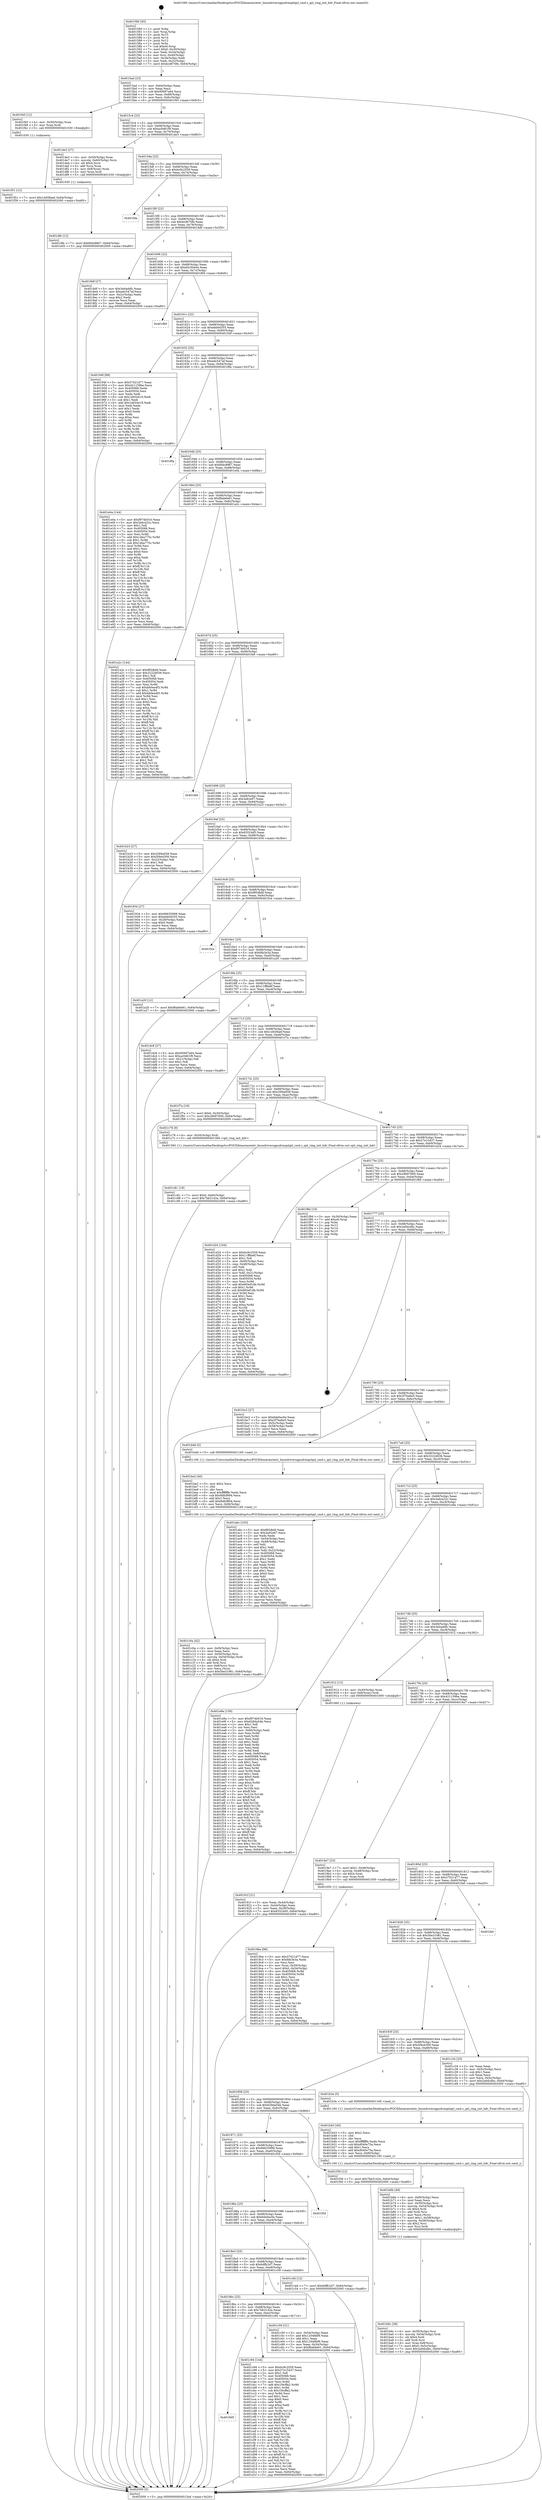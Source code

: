 digraph "0x401580" {
  label = "0x401580 (/mnt/c/Users/mathe/Desktop/tcc/POCII/binaries/extr_linuxdriversgpudrmqxlqxl_cmd.c_qxl_ring_init_hdr_Final-ollvm.out::main(0))"
  labelloc = "t"
  node[shape=record]

  Entry [label="",width=0.3,height=0.3,shape=circle,fillcolor=black,style=filled]
  "0x4015ad" [label="{
     0x4015ad [23]\l
     | [instrs]\l
     &nbsp;&nbsp;0x4015ad \<+3\>: mov -0x64(%rbp),%eax\l
     &nbsp;&nbsp;0x4015b0 \<+2\>: mov %eax,%ecx\l
     &nbsp;&nbsp;0x4015b2 \<+6\>: sub $0x95687a64,%ecx\l
     &nbsp;&nbsp;0x4015b8 \<+3\>: mov %eax,-0x68(%rbp)\l
     &nbsp;&nbsp;0x4015bb \<+3\>: mov %ecx,-0x6c(%rbp)\l
     &nbsp;&nbsp;0x4015be \<+6\>: je 0000000000401f45 \<main+0x9c5\>\l
  }"]
  "0x401f45" [label="{
     0x401f45 [12]\l
     | [instrs]\l
     &nbsp;&nbsp;0x401f45 \<+4\>: mov -0x50(%rbp),%rax\l
     &nbsp;&nbsp;0x401f49 \<+3\>: mov %rax,%rdi\l
     &nbsp;&nbsp;0x401f4c \<+5\>: call 0000000000401030 \<free@plt\>\l
     | [calls]\l
     &nbsp;&nbsp;0x401030 \{1\} (unknown)\l
  }"]
  "0x4015c4" [label="{
     0x4015c4 [22]\l
     | [instrs]\l
     &nbsp;&nbsp;0x4015c4 \<+5\>: jmp 00000000004015c9 \<main+0x49\>\l
     &nbsp;&nbsp;0x4015c9 \<+3\>: mov -0x68(%rbp),%eax\l
     &nbsp;&nbsp;0x4015cc \<+5\>: sub $0xac0d61f9,%eax\l
     &nbsp;&nbsp;0x4015d1 \<+3\>: mov %eax,-0x70(%rbp)\l
     &nbsp;&nbsp;0x4015d4 \<+6\>: je 0000000000401de3 \<main+0x863\>\l
  }"]
  Exit [label="",width=0.3,height=0.3,shape=circle,fillcolor=black,style=filled,peripheries=2]
  "0x401de3" [label="{
     0x401de3 [27]\l
     | [instrs]\l
     &nbsp;&nbsp;0x401de3 \<+4\>: mov -0x50(%rbp),%rax\l
     &nbsp;&nbsp;0x401de7 \<+4\>: movslq -0x60(%rbp),%rcx\l
     &nbsp;&nbsp;0x401deb \<+4\>: shl $0x4,%rcx\l
     &nbsp;&nbsp;0x401def \<+3\>: add %rcx,%rax\l
     &nbsp;&nbsp;0x401df2 \<+4\>: mov 0x8(%rax),%rax\l
     &nbsp;&nbsp;0x401df6 \<+3\>: mov %rax,%rdi\l
     &nbsp;&nbsp;0x401df9 \<+5\>: call 0000000000401030 \<free@plt\>\l
     | [calls]\l
     &nbsp;&nbsp;0x401030 \{1\} (unknown)\l
  }"]
  "0x4015da" [label="{
     0x4015da [22]\l
     | [instrs]\l
     &nbsp;&nbsp;0x4015da \<+5\>: jmp 00000000004015df \<main+0x5f\>\l
     &nbsp;&nbsp;0x4015df \<+3\>: mov -0x68(%rbp),%eax\l
     &nbsp;&nbsp;0x4015e2 \<+5\>: sub $0xbc9c2559,%eax\l
     &nbsp;&nbsp;0x4015e7 \<+3\>: mov %eax,-0x74(%rbp)\l
     &nbsp;&nbsp;0x4015ea \<+6\>: je 0000000000401fda \<main+0xa5a\>\l
  }"]
  "0x401f51" [label="{
     0x401f51 [12]\l
     | [instrs]\l
     &nbsp;&nbsp;0x401f51 \<+7\>: movl $0x1d458aef,-0x64(%rbp)\l
     &nbsp;&nbsp;0x401f58 \<+5\>: jmp 0000000000402000 \<main+0xa80\>\l
  }"]
  "0x401fda" [label="{
     0x401fda\l
  }", style=dashed]
  "0x4015f0" [label="{
     0x4015f0 [22]\l
     | [instrs]\l
     &nbsp;&nbsp;0x4015f0 \<+5\>: jmp 00000000004015f5 \<main+0x75\>\l
     &nbsp;&nbsp;0x4015f5 \<+3\>: mov -0x68(%rbp),%eax\l
     &nbsp;&nbsp;0x4015f8 \<+5\>: sub $0xbcd670fe,%eax\l
     &nbsp;&nbsp;0x4015fd \<+3\>: mov %eax,-0x78(%rbp)\l
     &nbsp;&nbsp;0x401600 \<+6\>: je 00000000004018df \<main+0x35f\>\l
  }"]
  "0x401dfe" [label="{
     0x401dfe [12]\l
     | [instrs]\l
     &nbsp;&nbsp;0x401dfe \<+7\>: movl $0xf0dc8867,-0x64(%rbp)\l
     &nbsp;&nbsp;0x401e05 \<+5\>: jmp 0000000000402000 \<main+0xa80\>\l
  }"]
  "0x4018df" [label="{
     0x4018df [27]\l
     | [instrs]\l
     &nbsp;&nbsp;0x4018df \<+5\>: mov $0x3e0addfc,%eax\l
     &nbsp;&nbsp;0x4018e4 \<+5\>: mov $0xedc547af,%ecx\l
     &nbsp;&nbsp;0x4018e9 \<+3\>: mov -0x2c(%rbp),%edx\l
     &nbsp;&nbsp;0x4018ec \<+3\>: cmp $0x2,%edx\l
     &nbsp;&nbsp;0x4018ef \<+3\>: cmovne %ecx,%eax\l
     &nbsp;&nbsp;0x4018f2 \<+3\>: mov %eax,-0x64(%rbp)\l
     &nbsp;&nbsp;0x4018f5 \<+5\>: jmp 0000000000402000 \<main+0xa80\>\l
  }"]
  "0x401606" [label="{
     0x401606 [22]\l
     | [instrs]\l
     &nbsp;&nbsp;0x401606 \<+5\>: jmp 000000000040160b \<main+0x8b\>\l
     &nbsp;&nbsp;0x40160b \<+3\>: mov -0x68(%rbp),%eax\l
     &nbsp;&nbsp;0x40160e \<+5\>: sub $0xd4c50e44,%eax\l
     &nbsp;&nbsp;0x401613 \<+3\>: mov %eax,-0x7c(%rbp)\l
     &nbsp;&nbsp;0x401616 \<+6\>: je 0000000000401f69 \<main+0x9e9\>\l
  }"]
  "0x402000" [label="{
     0x402000 [5]\l
     | [instrs]\l
     &nbsp;&nbsp;0x402000 \<+5\>: jmp 00000000004015ad \<main+0x2d\>\l
  }"]
  "0x401580" [label="{
     0x401580 [45]\l
     | [instrs]\l
     &nbsp;&nbsp;0x401580 \<+1\>: push %rbp\l
     &nbsp;&nbsp;0x401581 \<+3\>: mov %rsp,%rbp\l
     &nbsp;&nbsp;0x401584 \<+2\>: push %r15\l
     &nbsp;&nbsp;0x401586 \<+2\>: push %r14\l
     &nbsp;&nbsp;0x401588 \<+2\>: push %r12\l
     &nbsp;&nbsp;0x40158a \<+1\>: push %rbx\l
     &nbsp;&nbsp;0x40158b \<+7\>: sub $0xe0,%rsp\l
     &nbsp;&nbsp;0x401592 \<+7\>: movl $0x0,-0x30(%rbp)\l
     &nbsp;&nbsp;0x401599 \<+3\>: mov %edi,-0x34(%rbp)\l
     &nbsp;&nbsp;0x40159c \<+4\>: mov %rsi,-0x40(%rbp)\l
     &nbsp;&nbsp;0x4015a0 \<+3\>: mov -0x34(%rbp),%edi\l
     &nbsp;&nbsp;0x4015a3 \<+3\>: mov %edi,-0x2c(%rbp)\l
     &nbsp;&nbsp;0x4015a6 \<+7\>: movl $0xbcd670fe,-0x64(%rbp)\l
  }"]
  "0x4018d5" [label="{
     0x4018d5\l
  }", style=dashed]
  "0x401f69" [label="{
     0x401f69\l
  }", style=dashed]
  "0x40161c" [label="{
     0x40161c [22]\l
     | [instrs]\l
     &nbsp;&nbsp;0x40161c \<+5\>: jmp 0000000000401621 \<main+0xa1\>\l
     &nbsp;&nbsp;0x401621 \<+3\>: mov -0x68(%rbp),%eax\l
     &nbsp;&nbsp;0x401624 \<+5\>: sub $0xebb0d355,%eax\l
     &nbsp;&nbsp;0x401629 \<+3\>: mov %eax,-0x80(%rbp)\l
     &nbsp;&nbsp;0x40162c \<+6\>: je 000000000040194f \<main+0x3cf\>\l
  }"]
  "0x401c94" [label="{
     0x401c94 [144]\l
     | [instrs]\l
     &nbsp;&nbsp;0x401c94 \<+5\>: mov $0xbc9c2559,%eax\l
     &nbsp;&nbsp;0x401c99 \<+5\>: mov $0x27e15437,%ecx\l
     &nbsp;&nbsp;0x401c9e \<+2\>: mov $0x1,%dl\l
     &nbsp;&nbsp;0x401ca0 \<+7\>: mov 0x405068,%esi\l
     &nbsp;&nbsp;0x401ca7 \<+7\>: mov 0x405054,%edi\l
     &nbsp;&nbsp;0x401cae \<+3\>: mov %esi,%r8d\l
     &nbsp;&nbsp;0x401cb1 \<+7\>: add $0x1f4cffa2,%r8d\l
     &nbsp;&nbsp;0x401cb8 \<+4\>: sub $0x1,%r8d\l
     &nbsp;&nbsp;0x401cbc \<+7\>: sub $0x1f4cffa2,%r8d\l
     &nbsp;&nbsp;0x401cc3 \<+4\>: imul %r8d,%esi\l
     &nbsp;&nbsp;0x401cc7 \<+3\>: and $0x1,%esi\l
     &nbsp;&nbsp;0x401cca \<+3\>: cmp $0x0,%esi\l
     &nbsp;&nbsp;0x401ccd \<+4\>: sete %r9b\l
     &nbsp;&nbsp;0x401cd1 \<+3\>: cmp $0xa,%edi\l
     &nbsp;&nbsp;0x401cd4 \<+4\>: setl %r10b\l
     &nbsp;&nbsp;0x401cd8 \<+3\>: mov %r9b,%r11b\l
     &nbsp;&nbsp;0x401cdb \<+4\>: xor $0xff,%r11b\l
     &nbsp;&nbsp;0x401cdf \<+3\>: mov %r10b,%bl\l
     &nbsp;&nbsp;0x401ce2 \<+3\>: xor $0xff,%bl\l
     &nbsp;&nbsp;0x401ce5 \<+3\>: xor $0x0,%dl\l
     &nbsp;&nbsp;0x401ce8 \<+3\>: mov %r11b,%r14b\l
     &nbsp;&nbsp;0x401ceb \<+4\>: and $0x0,%r14b\l
     &nbsp;&nbsp;0x401cef \<+3\>: and %dl,%r9b\l
     &nbsp;&nbsp;0x401cf2 \<+3\>: mov %bl,%r15b\l
     &nbsp;&nbsp;0x401cf5 \<+4\>: and $0x0,%r15b\l
     &nbsp;&nbsp;0x401cf9 \<+3\>: and %dl,%r10b\l
     &nbsp;&nbsp;0x401cfc \<+3\>: or %r9b,%r14b\l
     &nbsp;&nbsp;0x401cff \<+3\>: or %r10b,%r15b\l
     &nbsp;&nbsp;0x401d02 \<+3\>: xor %r15b,%r14b\l
     &nbsp;&nbsp;0x401d05 \<+3\>: or %bl,%r11b\l
     &nbsp;&nbsp;0x401d08 \<+4\>: xor $0xff,%r11b\l
     &nbsp;&nbsp;0x401d0c \<+3\>: or $0x0,%dl\l
     &nbsp;&nbsp;0x401d0f \<+3\>: and %dl,%r11b\l
     &nbsp;&nbsp;0x401d12 \<+3\>: or %r11b,%r14b\l
     &nbsp;&nbsp;0x401d15 \<+4\>: test $0x1,%r14b\l
     &nbsp;&nbsp;0x401d19 \<+3\>: cmovne %ecx,%eax\l
     &nbsp;&nbsp;0x401d1c \<+3\>: mov %eax,-0x64(%rbp)\l
     &nbsp;&nbsp;0x401d1f \<+5\>: jmp 0000000000402000 \<main+0xa80\>\l
  }"]
  "0x40194f" [label="{
     0x40194f [88]\l
     | [instrs]\l
     &nbsp;&nbsp;0x40194f \<+5\>: mov $0x57021d77,%eax\l
     &nbsp;&nbsp;0x401954 \<+5\>: mov $0x421159be,%ecx\l
     &nbsp;&nbsp;0x401959 \<+7\>: mov 0x405068,%edx\l
     &nbsp;&nbsp;0x401960 \<+7\>: mov 0x405054,%esi\l
     &nbsp;&nbsp;0x401967 \<+2\>: mov %edx,%edi\l
     &nbsp;&nbsp;0x401969 \<+6\>: sub $0x1de54419,%edi\l
     &nbsp;&nbsp;0x40196f \<+3\>: sub $0x1,%edi\l
     &nbsp;&nbsp;0x401972 \<+6\>: add $0x1de54419,%edi\l
     &nbsp;&nbsp;0x401978 \<+3\>: imul %edi,%edx\l
     &nbsp;&nbsp;0x40197b \<+3\>: and $0x1,%edx\l
     &nbsp;&nbsp;0x40197e \<+3\>: cmp $0x0,%edx\l
     &nbsp;&nbsp;0x401981 \<+4\>: sete %r8b\l
     &nbsp;&nbsp;0x401985 \<+3\>: cmp $0xa,%esi\l
     &nbsp;&nbsp;0x401988 \<+4\>: setl %r9b\l
     &nbsp;&nbsp;0x40198c \<+3\>: mov %r8b,%r10b\l
     &nbsp;&nbsp;0x40198f \<+3\>: and %r9b,%r10b\l
     &nbsp;&nbsp;0x401992 \<+3\>: xor %r9b,%r8b\l
     &nbsp;&nbsp;0x401995 \<+3\>: or %r8b,%r10b\l
     &nbsp;&nbsp;0x401998 \<+4\>: test $0x1,%r10b\l
     &nbsp;&nbsp;0x40199c \<+3\>: cmovne %ecx,%eax\l
     &nbsp;&nbsp;0x40199f \<+3\>: mov %eax,-0x64(%rbp)\l
     &nbsp;&nbsp;0x4019a2 \<+5\>: jmp 0000000000402000 \<main+0xa80\>\l
  }"]
  "0x401632" [label="{
     0x401632 [25]\l
     | [instrs]\l
     &nbsp;&nbsp;0x401632 \<+5\>: jmp 0000000000401637 \<main+0xb7\>\l
     &nbsp;&nbsp;0x401637 \<+3\>: mov -0x68(%rbp),%eax\l
     &nbsp;&nbsp;0x40163a \<+5\>: sub $0xedc547af,%eax\l
     &nbsp;&nbsp;0x40163f \<+6\>: mov %eax,-0x84(%rbp)\l
     &nbsp;&nbsp;0x401645 \<+6\>: je 00000000004018fa \<main+0x37a\>\l
  }"]
  "0x401c81" [label="{
     0x401c81 [19]\l
     | [instrs]\l
     &nbsp;&nbsp;0x401c81 \<+7\>: movl $0x0,-0x60(%rbp)\l
     &nbsp;&nbsp;0x401c88 \<+7\>: movl $0x7bb3142e,-0x64(%rbp)\l
     &nbsp;&nbsp;0x401c8f \<+5\>: jmp 0000000000402000 \<main+0xa80\>\l
  }"]
  "0x4018fa" [label="{
     0x4018fa\l
  }", style=dashed]
  "0x40164b" [label="{
     0x40164b [25]\l
     | [instrs]\l
     &nbsp;&nbsp;0x40164b \<+5\>: jmp 0000000000401650 \<main+0xd0\>\l
     &nbsp;&nbsp;0x401650 \<+3\>: mov -0x68(%rbp),%eax\l
     &nbsp;&nbsp;0x401653 \<+5\>: sub $0xf0dc8867,%eax\l
     &nbsp;&nbsp;0x401658 \<+6\>: mov %eax,-0x88(%rbp)\l
     &nbsp;&nbsp;0x40165e \<+6\>: je 0000000000401e0a \<main+0x88a\>\l
  }"]
  "0x4018bc" [label="{
     0x4018bc [25]\l
     | [instrs]\l
     &nbsp;&nbsp;0x4018bc \<+5\>: jmp 00000000004018c1 \<main+0x341\>\l
     &nbsp;&nbsp;0x4018c1 \<+3\>: mov -0x68(%rbp),%eax\l
     &nbsp;&nbsp;0x4018c4 \<+5\>: sub $0x7bb3142e,%eax\l
     &nbsp;&nbsp;0x4018c9 \<+6\>: mov %eax,-0xec(%rbp)\l
     &nbsp;&nbsp;0x4018cf \<+6\>: je 0000000000401c94 \<main+0x714\>\l
  }"]
  "0x401e0a" [label="{
     0x401e0a [144]\l
     | [instrs]\l
     &nbsp;&nbsp;0x401e0a \<+5\>: mov $0xf974b016,%eax\l
     &nbsp;&nbsp;0x401e0f \<+5\>: mov $0x3a6ce22c,%ecx\l
     &nbsp;&nbsp;0x401e14 \<+2\>: mov $0x1,%dl\l
     &nbsp;&nbsp;0x401e16 \<+7\>: mov 0x405068,%esi\l
     &nbsp;&nbsp;0x401e1d \<+7\>: mov 0x405054,%edi\l
     &nbsp;&nbsp;0x401e24 \<+3\>: mov %esi,%r8d\l
     &nbsp;&nbsp;0x401e27 \<+7\>: add $0x14ba775c,%r8d\l
     &nbsp;&nbsp;0x401e2e \<+4\>: sub $0x1,%r8d\l
     &nbsp;&nbsp;0x401e32 \<+7\>: sub $0x14ba775c,%r8d\l
     &nbsp;&nbsp;0x401e39 \<+4\>: imul %r8d,%esi\l
     &nbsp;&nbsp;0x401e3d \<+3\>: and $0x1,%esi\l
     &nbsp;&nbsp;0x401e40 \<+3\>: cmp $0x0,%esi\l
     &nbsp;&nbsp;0x401e43 \<+4\>: sete %r9b\l
     &nbsp;&nbsp;0x401e47 \<+3\>: cmp $0xa,%edi\l
     &nbsp;&nbsp;0x401e4a \<+4\>: setl %r10b\l
     &nbsp;&nbsp;0x401e4e \<+3\>: mov %r9b,%r11b\l
     &nbsp;&nbsp;0x401e51 \<+4\>: xor $0xff,%r11b\l
     &nbsp;&nbsp;0x401e55 \<+3\>: mov %r10b,%bl\l
     &nbsp;&nbsp;0x401e58 \<+3\>: xor $0xff,%bl\l
     &nbsp;&nbsp;0x401e5b \<+3\>: xor $0x1,%dl\l
     &nbsp;&nbsp;0x401e5e \<+3\>: mov %r11b,%r14b\l
     &nbsp;&nbsp;0x401e61 \<+4\>: and $0xff,%r14b\l
     &nbsp;&nbsp;0x401e65 \<+3\>: and %dl,%r9b\l
     &nbsp;&nbsp;0x401e68 \<+3\>: mov %bl,%r15b\l
     &nbsp;&nbsp;0x401e6b \<+4\>: and $0xff,%r15b\l
     &nbsp;&nbsp;0x401e6f \<+3\>: and %dl,%r10b\l
     &nbsp;&nbsp;0x401e72 \<+3\>: or %r9b,%r14b\l
     &nbsp;&nbsp;0x401e75 \<+3\>: or %r10b,%r15b\l
     &nbsp;&nbsp;0x401e78 \<+3\>: xor %r15b,%r14b\l
     &nbsp;&nbsp;0x401e7b \<+3\>: or %bl,%r11b\l
     &nbsp;&nbsp;0x401e7e \<+4\>: xor $0xff,%r11b\l
     &nbsp;&nbsp;0x401e82 \<+3\>: or $0x1,%dl\l
     &nbsp;&nbsp;0x401e85 \<+3\>: and %dl,%r11b\l
     &nbsp;&nbsp;0x401e88 \<+3\>: or %r11b,%r14b\l
     &nbsp;&nbsp;0x401e8b \<+4\>: test $0x1,%r14b\l
     &nbsp;&nbsp;0x401e8f \<+3\>: cmovne %ecx,%eax\l
     &nbsp;&nbsp;0x401e92 \<+3\>: mov %eax,-0x64(%rbp)\l
     &nbsp;&nbsp;0x401e95 \<+5\>: jmp 0000000000402000 \<main+0xa80\>\l
  }"]
  "0x401664" [label="{
     0x401664 [25]\l
     | [instrs]\l
     &nbsp;&nbsp;0x401664 \<+5\>: jmp 0000000000401669 \<main+0xe9\>\l
     &nbsp;&nbsp;0x401669 \<+3\>: mov -0x68(%rbp),%eax\l
     &nbsp;&nbsp;0x40166c \<+5\>: sub $0xf6ab6e61,%eax\l
     &nbsp;&nbsp;0x401671 \<+6\>: mov %eax,-0x8c(%rbp)\l
     &nbsp;&nbsp;0x401677 \<+6\>: je 0000000000401a2c \<main+0x4ac\>\l
  }"]
  "0x401c59" [label="{
     0x401c59 [31]\l
     | [instrs]\l
     &nbsp;&nbsp;0x401c59 \<+3\>: mov -0x54(%rbp),%eax\l
     &nbsp;&nbsp;0x401c5c \<+5\>: add $0x12048bf9,%eax\l
     &nbsp;&nbsp;0x401c61 \<+3\>: add $0x1,%eax\l
     &nbsp;&nbsp;0x401c64 \<+5\>: sub $0x12048bf9,%eax\l
     &nbsp;&nbsp;0x401c69 \<+3\>: mov %eax,-0x54(%rbp)\l
     &nbsp;&nbsp;0x401c6c \<+7\>: movl $0xf6ab6e61,-0x64(%rbp)\l
     &nbsp;&nbsp;0x401c73 \<+5\>: jmp 0000000000402000 \<main+0xa80\>\l
  }"]
  "0x401a2c" [label="{
     0x401a2c [144]\l
     | [instrs]\l
     &nbsp;&nbsp;0x401a2c \<+5\>: mov $0xf85dbfd,%eax\l
     &nbsp;&nbsp;0x401a31 \<+5\>: mov $0x3222d036,%ecx\l
     &nbsp;&nbsp;0x401a36 \<+2\>: mov $0x1,%dl\l
     &nbsp;&nbsp;0x401a38 \<+7\>: mov 0x405068,%esi\l
     &nbsp;&nbsp;0x401a3f \<+7\>: mov 0x405054,%edi\l
     &nbsp;&nbsp;0x401a46 \<+3\>: mov %esi,%r8d\l
     &nbsp;&nbsp;0x401a49 \<+7\>: sub $0xbb0ea4f3,%r8d\l
     &nbsp;&nbsp;0x401a50 \<+4\>: sub $0x1,%r8d\l
     &nbsp;&nbsp;0x401a54 \<+7\>: add $0xbb0ea4f3,%r8d\l
     &nbsp;&nbsp;0x401a5b \<+4\>: imul %r8d,%esi\l
     &nbsp;&nbsp;0x401a5f \<+3\>: and $0x1,%esi\l
     &nbsp;&nbsp;0x401a62 \<+3\>: cmp $0x0,%esi\l
     &nbsp;&nbsp;0x401a65 \<+4\>: sete %r9b\l
     &nbsp;&nbsp;0x401a69 \<+3\>: cmp $0xa,%edi\l
     &nbsp;&nbsp;0x401a6c \<+4\>: setl %r10b\l
     &nbsp;&nbsp;0x401a70 \<+3\>: mov %r9b,%r11b\l
     &nbsp;&nbsp;0x401a73 \<+4\>: xor $0xff,%r11b\l
     &nbsp;&nbsp;0x401a77 \<+3\>: mov %r10b,%bl\l
     &nbsp;&nbsp;0x401a7a \<+3\>: xor $0xff,%bl\l
     &nbsp;&nbsp;0x401a7d \<+3\>: xor $0x1,%dl\l
     &nbsp;&nbsp;0x401a80 \<+3\>: mov %r11b,%r14b\l
     &nbsp;&nbsp;0x401a83 \<+4\>: and $0xff,%r14b\l
     &nbsp;&nbsp;0x401a87 \<+3\>: and %dl,%r9b\l
     &nbsp;&nbsp;0x401a8a \<+3\>: mov %bl,%r15b\l
     &nbsp;&nbsp;0x401a8d \<+4\>: and $0xff,%r15b\l
     &nbsp;&nbsp;0x401a91 \<+3\>: and %dl,%r10b\l
     &nbsp;&nbsp;0x401a94 \<+3\>: or %r9b,%r14b\l
     &nbsp;&nbsp;0x401a97 \<+3\>: or %r10b,%r15b\l
     &nbsp;&nbsp;0x401a9a \<+3\>: xor %r15b,%r14b\l
     &nbsp;&nbsp;0x401a9d \<+3\>: or %bl,%r11b\l
     &nbsp;&nbsp;0x401aa0 \<+4\>: xor $0xff,%r11b\l
     &nbsp;&nbsp;0x401aa4 \<+3\>: or $0x1,%dl\l
     &nbsp;&nbsp;0x401aa7 \<+3\>: and %dl,%r11b\l
     &nbsp;&nbsp;0x401aaa \<+3\>: or %r11b,%r14b\l
     &nbsp;&nbsp;0x401aad \<+4\>: test $0x1,%r14b\l
     &nbsp;&nbsp;0x401ab1 \<+3\>: cmovne %ecx,%eax\l
     &nbsp;&nbsp;0x401ab4 \<+3\>: mov %eax,-0x64(%rbp)\l
     &nbsp;&nbsp;0x401ab7 \<+5\>: jmp 0000000000402000 \<main+0xa80\>\l
  }"]
  "0x40167d" [label="{
     0x40167d [25]\l
     | [instrs]\l
     &nbsp;&nbsp;0x40167d \<+5\>: jmp 0000000000401682 \<main+0x102\>\l
     &nbsp;&nbsp;0x401682 \<+3\>: mov -0x68(%rbp),%eax\l
     &nbsp;&nbsp;0x401685 \<+5\>: sub $0xf974b016,%eax\l
     &nbsp;&nbsp;0x40168a \<+6\>: mov %eax,-0x90(%rbp)\l
     &nbsp;&nbsp;0x401690 \<+6\>: je 0000000000401fe6 \<main+0xa66\>\l
  }"]
  "0x4018a3" [label="{
     0x4018a3 [25]\l
     | [instrs]\l
     &nbsp;&nbsp;0x4018a3 \<+5\>: jmp 00000000004018a8 \<main+0x328\>\l
     &nbsp;&nbsp;0x4018a8 \<+3\>: mov -0x68(%rbp),%eax\l
     &nbsp;&nbsp;0x4018ab \<+5\>: sub $0x6dffc2d7,%eax\l
     &nbsp;&nbsp;0x4018b0 \<+6\>: mov %eax,-0xe8(%rbp)\l
     &nbsp;&nbsp;0x4018b6 \<+6\>: je 0000000000401c59 \<main+0x6d9\>\l
  }"]
  "0x401fe6" [label="{
     0x401fe6\l
  }", style=dashed]
  "0x401696" [label="{
     0x401696 [25]\l
     | [instrs]\l
     &nbsp;&nbsp;0x401696 \<+5\>: jmp 000000000040169b \<main+0x11b\>\l
     &nbsp;&nbsp;0x40169b \<+3\>: mov -0x68(%rbp),%eax\l
     &nbsp;&nbsp;0x40169e \<+5\>: sub $0x3a92e67,%eax\l
     &nbsp;&nbsp;0x4016a3 \<+6\>: mov %eax,-0x94(%rbp)\l
     &nbsp;&nbsp;0x4016a9 \<+6\>: je 0000000000401b23 \<main+0x5a3\>\l
  }"]
  "0x401c4d" [label="{
     0x401c4d [12]\l
     | [instrs]\l
     &nbsp;&nbsp;0x401c4d \<+7\>: movl $0x6dffc2d7,-0x64(%rbp)\l
     &nbsp;&nbsp;0x401c54 \<+5\>: jmp 0000000000402000 \<main+0xa80\>\l
  }"]
  "0x401b23" [label="{
     0x401b23 [27]\l
     | [instrs]\l
     &nbsp;&nbsp;0x401b23 \<+5\>: mov $0x20f4a928,%eax\l
     &nbsp;&nbsp;0x401b28 \<+5\>: mov $0x5f4e4309,%ecx\l
     &nbsp;&nbsp;0x401b2d \<+3\>: mov -0x22(%rbp),%dl\l
     &nbsp;&nbsp;0x401b30 \<+3\>: test $0x1,%dl\l
     &nbsp;&nbsp;0x401b33 \<+3\>: cmovne %ecx,%eax\l
     &nbsp;&nbsp;0x401b36 \<+3\>: mov %eax,-0x64(%rbp)\l
     &nbsp;&nbsp;0x401b39 \<+5\>: jmp 0000000000402000 \<main+0xa80\>\l
  }"]
  "0x4016af" [label="{
     0x4016af [25]\l
     | [instrs]\l
     &nbsp;&nbsp;0x4016af \<+5\>: jmp 00000000004016b4 \<main+0x134\>\l
     &nbsp;&nbsp;0x4016b4 \<+3\>: mov -0x68(%rbp),%eax\l
     &nbsp;&nbsp;0x4016b7 \<+5\>: sub $0x83524d5,%eax\l
     &nbsp;&nbsp;0x4016bc \<+6\>: mov %eax,-0x98(%rbp)\l
     &nbsp;&nbsp;0x4016c2 \<+6\>: je 0000000000401934 \<main+0x3b4\>\l
  }"]
  "0x40188a" [label="{
     0x40188a [25]\l
     | [instrs]\l
     &nbsp;&nbsp;0x40188a \<+5\>: jmp 000000000040188f \<main+0x30f\>\l
     &nbsp;&nbsp;0x40188f \<+3\>: mov -0x68(%rbp),%eax\l
     &nbsp;&nbsp;0x401892 \<+5\>: sub $0x6de0ac0e,%eax\l
     &nbsp;&nbsp;0x401897 \<+6\>: mov %eax,-0xe4(%rbp)\l
     &nbsp;&nbsp;0x40189d \<+6\>: je 0000000000401c4d \<main+0x6cd\>\l
  }"]
  "0x401934" [label="{
     0x401934 [27]\l
     | [instrs]\l
     &nbsp;&nbsp;0x401934 \<+5\>: mov $0x66635999,%eax\l
     &nbsp;&nbsp;0x401939 \<+5\>: mov $0xebb0d355,%ecx\l
     &nbsp;&nbsp;0x40193e \<+3\>: mov -0x28(%rbp),%edx\l
     &nbsp;&nbsp;0x401941 \<+3\>: cmp $0x0,%edx\l
     &nbsp;&nbsp;0x401944 \<+3\>: cmove %ecx,%eax\l
     &nbsp;&nbsp;0x401947 \<+3\>: mov %eax,-0x64(%rbp)\l
     &nbsp;&nbsp;0x40194a \<+5\>: jmp 0000000000402000 \<main+0xa80\>\l
  }"]
  "0x4016c8" [label="{
     0x4016c8 [25]\l
     | [instrs]\l
     &nbsp;&nbsp;0x4016c8 \<+5\>: jmp 00000000004016cd \<main+0x14d\>\l
     &nbsp;&nbsp;0x4016cd \<+3\>: mov -0x68(%rbp),%eax\l
     &nbsp;&nbsp;0x4016d0 \<+5\>: sub $0xf85dbfd,%eax\l
     &nbsp;&nbsp;0x4016d5 \<+6\>: mov %eax,-0x9c(%rbp)\l
     &nbsp;&nbsp;0x4016db \<+6\>: je 0000000000401fce \<main+0xa4e\>\l
  }"]
  "0x401f5d" [label="{
     0x401f5d\l
  }", style=dashed]
  "0x401fce" [label="{
     0x401fce\l
  }", style=dashed]
  "0x4016e1" [label="{
     0x4016e1 [25]\l
     | [instrs]\l
     &nbsp;&nbsp;0x4016e1 \<+5\>: jmp 00000000004016e6 \<main+0x166\>\l
     &nbsp;&nbsp;0x4016e6 \<+3\>: mov -0x68(%rbp),%eax\l
     &nbsp;&nbsp;0x4016e9 \<+5\>: sub $0xfdb3e3a,%eax\l
     &nbsp;&nbsp;0x4016ee \<+6\>: mov %eax,-0xa0(%rbp)\l
     &nbsp;&nbsp;0x4016f4 \<+6\>: je 0000000000401a20 \<main+0x4a0\>\l
  }"]
  "0x401871" [label="{
     0x401871 [25]\l
     | [instrs]\l
     &nbsp;&nbsp;0x401871 \<+5\>: jmp 0000000000401876 \<main+0x2f6\>\l
     &nbsp;&nbsp;0x401876 \<+3\>: mov -0x68(%rbp),%eax\l
     &nbsp;&nbsp;0x401879 \<+5\>: sub $0x66635999,%eax\l
     &nbsp;&nbsp;0x40187e \<+6\>: mov %eax,-0xe0(%rbp)\l
     &nbsp;&nbsp;0x401884 \<+6\>: je 0000000000401f5d \<main+0x9dd\>\l
  }"]
  "0x401a20" [label="{
     0x401a20 [12]\l
     | [instrs]\l
     &nbsp;&nbsp;0x401a20 \<+7\>: movl $0xf6ab6e61,-0x64(%rbp)\l
     &nbsp;&nbsp;0x401a27 \<+5\>: jmp 0000000000402000 \<main+0xa80\>\l
  }"]
  "0x4016fa" [label="{
     0x4016fa [25]\l
     | [instrs]\l
     &nbsp;&nbsp;0x4016fa \<+5\>: jmp 00000000004016ff \<main+0x17f\>\l
     &nbsp;&nbsp;0x4016ff \<+3\>: mov -0x68(%rbp),%eax\l
     &nbsp;&nbsp;0x401702 \<+5\>: sub $0x11ff6a6f,%eax\l
     &nbsp;&nbsp;0x401707 \<+6\>: mov %eax,-0xa4(%rbp)\l
     &nbsp;&nbsp;0x40170d \<+6\>: je 0000000000401dc8 \<main+0x848\>\l
  }"]
  "0x401f39" [label="{
     0x401f39 [12]\l
     | [instrs]\l
     &nbsp;&nbsp;0x401f39 \<+7\>: movl $0x7bb3142e,-0x64(%rbp)\l
     &nbsp;&nbsp;0x401f40 \<+5\>: jmp 0000000000402000 \<main+0xa80\>\l
  }"]
  "0x401dc8" [label="{
     0x401dc8 [27]\l
     | [instrs]\l
     &nbsp;&nbsp;0x401dc8 \<+5\>: mov $0x95687a64,%eax\l
     &nbsp;&nbsp;0x401dcd \<+5\>: mov $0xac0d61f9,%ecx\l
     &nbsp;&nbsp;0x401dd2 \<+3\>: mov -0x21(%rbp),%dl\l
     &nbsp;&nbsp;0x401dd5 \<+3\>: test $0x1,%dl\l
     &nbsp;&nbsp;0x401dd8 \<+3\>: cmovne %ecx,%eax\l
     &nbsp;&nbsp;0x401ddb \<+3\>: mov %eax,-0x64(%rbp)\l
     &nbsp;&nbsp;0x401dde \<+5\>: jmp 0000000000402000 \<main+0xa80\>\l
  }"]
  "0x401713" [label="{
     0x401713 [25]\l
     | [instrs]\l
     &nbsp;&nbsp;0x401713 \<+5\>: jmp 0000000000401718 \<main+0x198\>\l
     &nbsp;&nbsp;0x401718 \<+3\>: mov -0x68(%rbp),%eax\l
     &nbsp;&nbsp;0x40171b \<+5\>: sub $0x1d458aef,%eax\l
     &nbsp;&nbsp;0x401720 \<+6\>: mov %eax,-0xa8(%rbp)\l
     &nbsp;&nbsp;0x401726 \<+6\>: je 0000000000401f7a \<main+0x9fa\>\l
  }"]
  "0x401c0a" [label="{
     0x401c0a [42]\l
     | [instrs]\l
     &nbsp;&nbsp;0x401c0a \<+6\>: mov -0xf4(%rbp),%ecx\l
     &nbsp;&nbsp;0x401c10 \<+3\>: imul %eax,%ecx\l
     &nbsp;&nbsp;0x401c13 \<+4\>: mov -0x50(%rbp),%rsi\l
     &nbsp;&nbsp;0x401c17 \<+4\>: movslq -0x54(%rbp),%rdi\l
     &nbsp;&nbsp;0x401c1b \<+4\>: shl $0x4,%rdi\l
     &nbsp;&nbsp;0x401c1f \<+3\>: add %rdi,%rsi\l
     &nbsp;&nbsp;0x401c22 \<+4\>: mov 0x8(%rsi),%rsi\l
     &nbsp;&nbsp;0x401c26 \<+2\>: mov %ecx,(%rsi)\l
     &nbsp;&nbsp;0x401c28 \<+7\>: movl $0x5be31981,-0x64(%rbp)\l
     &nbsp;&nbsp;0x401c2f \<+5\>: jmp 0000000000402000 \<main+0xa80\>\l
  }"]
  "0x401f7a" [label="{
     0x401f7a [19]\l
     | [instrs]\l
     &nbsp;&nbsp;0x401f7a \<+7\>: movl $0x0,-0x30(%rbp)\l
     &nbsp;&nbsp;0x401f81 \<+7\>: movl $0x28697600,-0x64(%rbp)\l
     &nbsp;&nbsp;0x401f88 \<+5\>: jmp 0000000000402000 \<main+0xa80\>\l
  }"]
  "0x40172c" [label="{
     0x40172c [25]\l
     | [instrs]\l
     &nbsp;&nbsp;0x40172c \<+5\>: jmp 0000000000401731 \<main+0x1b1\>\l
     &nbsp;&nbsp;0x401731 \<+3\>: mov -0x68(%rbp),%eax\l
     &nbsp;&nbsp;0x401734 \<+5\>: sub $0x20f4a928,%eax\l
     &nbsp;&nbsp;0x401739 \<+6\>: mov %eax,-0xac(%rbp)\l
     &nbsp;&nbsp;0x40173f \<+6\>: je 0000000000401c78 \<main+0x6f8\>\l
  }"]
  "0x401be2" [label="{
     0x401be2 [40]\l
     | [instrs]\l
     &nbsp;&nbsp;0x401be2 \<+5\>: mov $0x2,%ecx\l
     &nbsp;&nbsp;0x401be7 \<+1\>: cltd\l
     &nbsp;&nbsp;0x401be8 \<+2\>: idiv %ecx\l
     &nbsp;&nbsp;0x401bea \<+6\>: imul $0xfffffffe,%edx,%ecx\l
     &nbsp;&nbsp;0x401bf0 \<+6\>: sub $0x8dfcf894,%ecx\l
     &nbsp;&nbsp;0x401bf6 \<+3\>: add $0x1,%ecx\l
     &nbsp;&nbsp;0x401bf9 \<+6\>: add $0x8dfcf894,%ecx\l
     &nbsp;&nbsp;0x401bff \<+6\>: mov %ecx,-0xf4(%rbp)\l
     &nbsp;&nbsp;0x401c05 \<+5\>: call 0000000000401160 \<next_i\>\l
     | [calls]\l
     &nbsp;&nbsp;0x401160 \{1\} (/mnt/c/Users/mathe/Desktop/tcc/POCII/binaries/extr_linuxdriversgpudrmqxlqxl_cmd.c_qxl_ring_init_hdr_Final-ollvm.out::next_i)\l
  }"]
  "0x401c78" [label="{
     0x401c78 [9]\l
     | [instrs]\l
     &nbsp;&nbsp;0x401c78 \<+4\>: mov -0x50(%rbp),%rdi\l
     &nbsp;&nbsp;0x401c7c \<+5\>: call 0000000000401560 \<qxl_ring_init_hdr\>\l
     | [calls]\l
     &nbsp;&nbsp;0x401560 \{1\} (/mnt/c/Users/mathe/Desktop/tcc/POCII/binaries/extr_linuxdriversgpudrmqxlqxl_cmd.c_qxl_ring_init_hdr_Final-ollvm.out::qxl_ring_init_hdr)\l
  }"]
  "0x401745" [label="{
     0x401745 [25]\l
     | [instrs]\l
     &nbsp;&nbsp;0x401745 \<+5\>: jmp 000000000040174a \<main+0x1ca\>\l
     &nbsp;&nbsp;0x40174a \<+3\>: mov -0x68(%rbp),%eax\l
     &nbsp;&nbsp;0x40174d \<+5\>: sub $0x27e15437,%eax\l
     &nbsp;&nbsp;0x401752 \<+6\>: mov %eax,-0xb0(%rbp)\l
     &nbsp;&nbsp;0x401758 \<+6\>: je 0000000000401d24 \<main+0x7a4\>\l
  }"]
  "0x401b9c" [label="{
     0x401b9c [38]\l
     | [instrs]\l
     &nbsp;&nbsp;0x401b9c \<+4\>: mov -0x50(%rbp),%rsi\l
     &nbsp;&nbsp;0x401ba0 \<+4\>: movslq -0x54(%rbp),%rdi\l
     &nbsp;&nbsp;0x401ba4 \<+4\>: shl $0x4,%rdi\l
     &nbsp;&nbsp;0x401ba8 \<+3\>: add %rdi,%rsi\l
     &nbsp;&nbsp;0x401bab \<+4\>: mov %rax,0x8(%rsi)\l
     &nbsp;&nbsp;0x401baf \<+7\>: movl $0x0,-0x5c(%rbp)\l
     &nbsp;&nbsp;0x401bb6 \<+7\>: movl $0x2a0dcdbc,-0x64(%rbp)\l
     &nbsp;&nbsp;0x401bbd \<+5\>: jmp 0000000000402000 \<main+0xa80\>\l
  }"]
  "0x401d24" [label="{
     0x401d24 [164]\l
     | [instrs]\l
     &nbsp;&nbsp;0x401d24 \<+5\>: mov $0xbc9c2559,%eax\l
     &nbsp;&nbsp;0x401d29 \<+5\>: mov $0x11ff6a6f,%ecx\l
     &nbsp;&nbsp;0x401d2e \<+2\>: mov $0x1,%dl\l
     &nbsp;&nbsp;0x401d30 \<+3\>: mov -0x60(%rbp),%esi\l
     &nbsp;&nbsp;0x401d33 \<+3\>: cmp -0x48(%rbp),%esi\l
     &nbsp;&nbsp;0x401d36 \<+4\>: setl %dil\l
     &nbsp;&nbsp;0x401d3a \<+4\>: and $0x1,%dil\l
     &nbsp;&nbsp;0x401d3e \<+4\>: mov %dil,-0x21(%rbp)\l
     &nbsp;&nbsp;0x401d42 \<+7\>: mov 0x405068,%esi\l
     &nbsp;&nbsp;0x401d49 \<+8\>: mov 0x405054,%r8d\l
     &nbsp;&nbsp;0x401d51 \<+3\>: mov %esi,%r9d\l
     &nbsp;&nbsp;0x401d54 \<+7\>: add $0x683ef1db,%r9d\l
     &nbsp;&nbsp;0x401d5b \<+4\>: sub $0x1,%r9d\l
     &nbsp;&nbsp;0x401d5f \<+7\>: sub $0x683ef1db,%r9d\l
     &nbsp;&nbsp;0x401d66 \<+4\>: imul %r9d,%esi\l
     &nbsp;&nbsp;0x401d6a \<+3\>: and $0x1,%esi\l
     &nbsp;&nbsp;0x401d6d \<+3\>: cmp $0x0,%esi\l
     &nbsp;&nbsp;0x401d70 \<+4\>: sete %dil\l
     &nbsp;&nbsp;0x401d74 \<+4\>: cmp $0xa,%r8d\l
     &nbsp;&nbsp;0x401d78 \<+4\>: setl %r10b\l
     &nbsp;&nbsp;0x401d7c \<+3\>: mov %dil,%r11b\l
     &nbsp;&nbsp;0x401d7f \<+4\>: xor $0xff,%r11b\l
     &nbsp;&nbsp;0x401d83 \<+3\>: mov %r10b,%bl\l
     &nbsp;&nbsp;0x401d86 \<+3\>: xor $0xff,%bl\l
     &nbsp;&nbsp;0x401d89 \<+3\>: xor $0x0,%dl\l
     &nbsp;&nbsp;0x401d8c \<+3\>: mov %r11b,%r14b\l
     &nbsp;&nbsp;0x401d8f \<+4\>: and $0x0,%r14b\l
     &nbsp;&nbsp;0x401d93 \<+3\>: and %dl,%dil\l
     &nbsp;&nbsp;0x401d96 \<+3\>: mov %bl,%r15b\l
     &nbsp;&nbsp;0x401d99 \<+4\>: and $0x0,%r15b\l
     &nbsp;&nbsp;0x401d9d \<+3\>: and %dl,%r10b\l
     &nbsp;&nbsp;0x401da0 \<+3\>: or %dil,%r14b\l
     &nbsp;&nbsp;0x401da3 \<+3\>: or %r10b,%r15b\l
     &nbsp;&nbsp;0x401da6 \<+3\>: xor %r15b,%r14b\l
     &nbsp;&nbsp;0x401da9 \<+3\>: or %bl,%r11b\l
     &nbsp;&nbsp;0x401dac \<+4\>: xor $0xff,%r11b\l
     &nbsp;&nbsp;0x401db0 \<+3\>: or $0x0,%dl\l
     &nbsp;&nbsp;0x401db3 \<+3\>: and %dl,%r11b\l
     &nbsp;&nbsp;0x401db6 \<+3\>: or %r11b,%r14b\l
     &nbsp;&nbsp;0x401db9 \<+4\>: test $0x1,%r14b\l
     &nbsp;&nbsp;0x401dbd \<+3\>: cmovne %ecx,%eax\l
     &nbsp;&nbsp;0x401dc0 \<+3\>: mov %eax,-0x64(%rbp)\l
     &nbsp;&nbsp;0x401dc3 \<+5\>: jmp 0000000000402000 \<main+0xa80\>\l
  }"]
  "0x40175e" [label="{
     0x40175e [25]\l
     | [instrs]\l
     &nbsp;&nbsp;0x40175e \<+5\>: jmp 0000000000401763 \<main+0x1e3\>\l
     &nbsp;&nbsp;0x401763 \<+3\>: mov -0x68(%rbp),%eax\l
     &nbsp;&nbsp;0x401766 \<+5\>: sub $0x28697600,%eax\l
     &nbsp;&nbsp;0x40176b \<+6\>: mov %eax,-0xb4(%rbp)\l
     &nbsp;&nbsp;0x401771 \<+6\>: je 0000000000401f8d \<main+0xa0d\>\l
  }"]
  "0x401b6b" [label="{
     0x401b6b [49]\l
     | [instrs]\l
     &nbsp;&nbsp;0x401b6b \<+6\>: mov -0xf0(%rbp),%ecx\l
     &nbsp;&nbsp;0x401b71 \<+3\>: imul %eax,%ecx\l
     &nbsp;&nbsp;0x401b74 \<+4\>: mov -0x50(%rbp),%rsi\l
     &nbsp;&nbsp;0x401b78 \<+4\>: movslq -0x54(%rbp),%rdi\l
     &nbsp;&nbsp;0x401b7c \<+4\>: shl $0x4,%rdi\l
     &nbsp;&nbsp;0x401b80 \<+3\>: add %rdi,%rsi\l
     &nbsp;&nbsp;0x401b83 \<+2\>: mov %ecx,(%rsi)\l
     &nbsp;&nbsp;0x401b85 \<+7\>: movl $0x1,-0x58(%rbp)\l
     &nbsp;&nbsp;0x401b8c \<+4\>: movslq -0x58(%rbp),%rsi\l
     &nbsp;&nbsp;0x401b90 \<+4\>: shl $0x2,%rsi\l
     &nbsp;&nbsp;0x401b94 \<+3\>: mov %rsi,%rdi\l
     &nbsp;&nbsp;0x401b97 \<+5\>: call 0000000000401050 \<malloc@plt\>\l
     | [calls]\l
     &nbsp;&nbsp;0x401050 \{1\} (unknown)\l
  }"]
  "0x401f8d" [label="{
     0x401f8d [19]\l
     | [instrs]\l
     &nbsp;&nbsp;0x401f8d \<+3\>: mov -0x30(%rbp),%eax\l
     &nbsp;&nbsp;0x401f90 \<+7\>: add $0xe0,%rsp\l
     &nbsp;&nbsp;0x401f97 \<+1\>: pop %rbx\l
     &nbsp;&nbsp;0x401f98 \<+2\>: pop %r12\l
     &nbsp;&nbsp;0x401f9a \<+2\>: pop %r14\l
     &nbsp;&nbsp;0x401f9c \<+2\>: pop %r15\l
     &nbsp;&nbsp;0x401f9e \<+1\>: pop %rbp\l
     &nbsp;&nbsp;0x401f9f \<+1\>: ret\l
  }"]
  "0x401777" [label="{
     0x401777 [25]\l
     | [instrs]\l
     &nbsp;&nbsp;0x401777 \<+5\>: jmp 000000000040177c \<main+0x1fc\>\l
     &nbsp;&nbsp;0x40177c \<+3\>: mov -0x68(%rbp),%eax\l
     &nbsp;&nbsp;0x40177f \<+5\>: sub $0x2a0dcdbc,%eax\l
     &nbsp;&nbsp;0x401784 \<+6\>: mov %eax,-0xb8(%rbp)\l
     &nbsp;&nbsp;0x40178a \<+6\>: je 0000000000401bc2 \<main+0x642\>\l
  }"]
  "0x401b43" [label="{
     0x401b43 [40]\l
     | [instrs]\l
     &nbsp;&nbsp;0x401b43 \<+5\>: mov $0x2,%ecx\l
     &nbsp;&nbsp;0x401b48 \<+1\>: cltd\l
     &nbsp;&nbsp;0x401b49 \<+2\>: idiv %ecx\l
     &nbsp;&nbsp;0x401b4b \<+6\>: imul $0xfffffffe,%edx,%ecx\l
     &nbsp;&nbsp;0x401b51 \<+6\>: sub $0xd040e75a,%ecx\l
     &nbsp;&nbsp;0x401b57 \<+3\>: add $0x1,%ecx\l
     &nbsp;&nbsp;0x401b5a \<+6\>: add $0xd040e75a,%ecx\l
     &nbsp;&nbsp;0x401b60 \<+6\>: mov %ecx,-0xf0(%rbp)\l
     &nbsp;&nbsp;0x401b66 \<+5\>: call 0000000000401160 \<next_i\>\l
     | [calls]\l
     &nbsp;&nbsp;0x401160 \{1\} (/mnt/c/Users/mathe/Desktop/tcc/POCII/binaries/extr_linuxdriversgpudrmqxlqxl_cmd.c_qxl_ring_init_hdr_Final-ollvm.out::next_i)\l
  }"]
  "0x401bc2" [label="{
     0x401bc2 [27]\l
     | [instrs]\l
     &nbsp;&nbsp;0x401bc2 \<+5\>: mov $0x6de0ac0e,%eax\l
     &nbsp;&nbsp;0x401bc7 \<+5\>: mov $0x2f7be6e5,%ecx\l
     &nbsp;&nbsp;0x401bcc \<+3\>: mov -0x5c(%rbp),%edx\l
     &nbsp;&nbsp;0x401bcf \<+3\>: cmp -0x58(%rbp),%edx\l
     &nbsp;&nbsp;0x401bd2 \<+3\>: cmovl %ecx,%eax\l
     &nbsp;&nbsp;0x401bd5 \<+3\>: mov %eax,-0x64(%rbp)\l
     &nbsp;&nbsp;0x401bd8 \<+5\>: jmp 0000000000402000 \<main+0xa80\>\l
  }"]
  "0x401790" [label="{
     0x401790 [25]\l
     | [instrs]\l
     &nbsp;&nbsp;0x401790 \<+5\>: jmp 0000000000401795 \<main+0x215\>\l
     &nbsp;&nbsp;0x401795 \<+3\>: mov -0x68(%rbp),%eax\l
     &nbsp;&nbsp;0x401798 \<+5\>: sub $0x2f7be6e5,%eax\l
     &nbsp;&nbsp;0x40179d \<+6\>: mov %eax,-0xbc(%rbp)\l
     &nbsp;&nbsp;0x4017a3 \<+6\>: je 0000000000401bdd \<main+0x65d\>\l
  }"]
  "0x401858" [label="{
     0x401858 [25]\l
     | [instrs]\l
     &nbsp;&nbsp;0x401858 \<+5\>: jmp 000000000040185d \<main+0x2dd\>\l
     &nbsp;&nbsp;0x40185d \<+3\>: mov -0x68(%rbp),%eax\l
     &nbsp;&nbsp;0x401860 \<+5\>: sub $0x628da54b,%eax\l
     &nbsp;&nbsp;0x401865 \<+6\>: mov %eax,-0xdc(%rbp)\l
     &nbsp;&nbsp;0x40186b \<+6\>: je 0000000000401f39 \<main+0x9b9\>\l
  }"]
  "0x401bdd" [label="{
     0x401bdd [5]\l
     | [instrs]\l
     &nbsp;&nbsp;0x401bdd \<+5\>: call 0000000000401160 \<next_i\>\l
     | [calls]\l
     &nbsp;&nbsp;0x401160 \{1\} (/mnt/c/Users/mathe/Desktop/tcc/POCII/binaries/extr_linuxdriversgpudrmqxlqxl_cmd.c_qxl_ring_init_hdr_Final-ollvm.out::next_i)\l
  }"]
  "0x4017a9" [label="{
     0x4017a9 [25]\l
     | [instrs]\l
     &nbsp;&nbsp;0x4017a9 \<+5\>: jmp 00000000004017ae \<main+0x22e\>\l
     &nbsp;&nbsp;0x4017ae \<+3\>: mov -0x68(%rbp),%eax\l
     &nbsp;&nbsp;0x4017b1 \<+5\>: sub $0x3222d036,%eax\l
     &nbsp;&nbsp;0x4017b6 \<+6\>: mov %eax,-0xc0(%rbp)\l
     &nbsp;&nbsp;0x4017bc \<+6\>: je 0000000000401abc \<main+0x53c\>\l
  }"]
  "0x401b3e" [label="{
     0x401b3e [5]\l
     | [instrs]\l
     &nbsp;&nbsp;0x401b3e \<+5\>: call 0000000000401160 \<next_i\>\l
     | [calls]\l
     &nbsp;&nbsp;0x401160 \{1\} (/mnt/c/Users/mathe/Desktop/tcc/POCII/binaries/extr_linuxdriversgpudrmqxlqxl_cmd.c_qxl_ring_init_hdr_Final-ollvm.out::next_i)\l
  }"]
  "0x401abc" [label="{
     0x401abc [103]\l
     | [instrs]\l
     &nbsp;&nbsp;0x401abc \<+5\>: mov $0xf85dbfd,%eax\l
     &nbsp;&nbsp;0x401ac1 \<+5\>: mov $0x3a92e67,%ecx\l
     &nbsp;&nbsp;0x401ac6 \<+2\>: xor %edx,%edx\l
     &nbsp;&nbsp;0x401ac8 \<+3\>: mov -0x54(%rbp),%esi\l
     &nbsp;&nbsp;0x401acb \<+3\>: cmp -0x48(%rbp),%esi\l
     &nbsp;&nbsp;0x401ace \<+4\>: setl %dil\l
     &nbsp;&nbsp;0x401ad2 \<+4\>: and $0x1,%dil\l
     &nbsp;&nbsp;0x401ad6 \<+4\>: mov %dil,-0x22(%rbp)\l
     &nbsp;&nbsp;0x401ada \<+7\>: mov 0x405068,%esi\l
     &nbsp;&nbsp;0x401ae1 \<+8\>: mov 0x405054,%r8d\l
     &nbsp;&nbsp;0x401ae9 \<+3\>: sub $0x1,%edx\l
     &nbsp;&nbsp;0x401aec \<+3\>: mov %esi,%r9d\l
     &nbsp;&nbsp;0x401aef \<+3\>: add %edx,%r9d\l
     &nbsp;&nbsp;0x401af2 \<+4\>: imul %r9d,%esi\l
     &nbsp;&nbsp;0x401af6 \<+3\>: and $0x1,%esi\l
     &nbsp;&nbsp;0x401af9 \<+3\>: cmp $0x0,%esi\l
     &nbsp;&nbsp;0x401afc \<+4\>: sete %dil\l
     &nbsp;&nbsp;0x401b00 \<+4\>: cmp $0xa,%r8d\l
     &nbsp;&nbsp;0x401b04 \<+4\>: setl %r10b\l
     &nbsp;&nbsp;0x401b08 \<+3\>: mov %dil,%r11b\l
     &nbsp;&nbsp;0x401b0b \<+3\>: and %r10b,%r11b\l
     &nbsp;&nbsp;0x401b0e \<+3\>: xor %r10b,%dil\l
     &nbsp;&nbsp;0x401b11 \<+3\>: or %dil,%r11b\l
     &nbsp;&nbsp;0x401b14 \<+4\>: test $0x1,%r11b\l
     &nbsp;&nbsp;0x401b18 \<+3\>: cmovne %ecx,%eax\l
     &nbsp;&nbsp;0x401b1b \<+3\>: mov %eax,-0x64(%rbp)\l
     &nbsp;&nbsp;0x401b1e \<+5\>: jmp 0000000000402000 \<main+0xa80\>\l
  }"]
  "0x4017c2" [label="{
     0x4017c2 [25]\l
     | [instrs]\l
     &nbsp;&nbsp;0x4017c2 \<+5\>: jmp 00000000004017c7 \<main+0x247\>\l
     &nbsp;&nbsp;0x4017c7 \<+3\>: mov -0x68(%rbp),%eax\l
     &nbsp;&nbsp;0x4017ca \<+5\>: sub $0x3a6ce22c,%eax\l
     &nbsp;&nbsp;0x4017cf \<+6\>: mov %eax,-0xc4(%rbp)\l
     &nbsp;&nbsp;0x4017d5 \<+6\>: je 0000000000401e9a \<main+0x91a\>\l
  }"]
  "0x40183f" [label="{
     0x40183f [25]\l
     | [instrs]\l
     &nbsp;&nbsp;0x40183f \<+5\>: jmp 0000000000401844 \<main+0x2c4\>\l
     &nbsp;&nbsp;0x401844 \<+3\>: mov -0x68(%rbp),%eax\l
     &nbsp;&nbsp;0x401847 \<+5\>: sub $0x5f4e4309,%eax\l
     &nbsp;&nbsp;0x40184c \<+6\>: mov %eax,-0xd8(%rbp)\l
     &nbsp;&nbsp;0x401852 \<+6\>: je 0000000000401b3e \<main+0x5be\>\l
  }"]
  "0x401e9a" [label="{
     0x401e9a [159]\l
     | [instrs]\l
     &nbsp;&nbsp;0x401e9a \<+5\>: mov $0xf974b016,%eax\l
     &nbsp;&nbsp;0x401e9f \<+5\>: mov $0x628da54b,%ecx\l
     &nbsp;&nbsp;0x401ea4 \<+2\>: mov $0x1,%dl\l
     &nbsp;&nbsp;0x401ea6 \<+2\>: xor %esi,%esi\l
     &nbsp;&nbsp;0x401ea8 \<+3\>: mov -0x60(%rbp),%edi\l
     &nbsp;&nbsp;0x401eab \<+3\>: mov %esi,%r8d\l
     &nbsp;&nbsp;0x401eae \<+3\>: sub %edi,%r8d\l
     &nbsp;&nbsp;0x401eb1 \<+2\>: mov %esi,%edi\l
     &nbsp;&nbsp;0x401eb3 \<+3\>: sub $0x1,%edi\l
     &nbsp;&nbsp;0x401eb6 \<+3\>: add %edi,%r8d\l
     &nbsp;&nbsp;0x401eb9 \<+2\>: mov %esi,%edi\l
     &nbsp;&nbsp;0x401ebb \<+3\>: sub %r8d,%edi\l
     &nbsp;&nbsp;0x401ebe \<+3\>: mov %edi,-0x60(%rbp)\l
     &nbsp;&nbsp;0x401ec1 \<+7\>: mov 0x405068,%edi\l
     &nbsp;&nbsp;0x401ec8 \<+8\>: mov 0x405054,%r8d\l
     &nbsp;&nbsp;0x401ed0 \<+3\>: sub $0x1,%esi\l
     &nbsp;&nbsp;0x401ed3 \<+3\>: mov %edi,%r9d\l
     &nbsp;&nbsp;0x401ed6 \<+3\>: add %esi,%r9d\l
     &nbsp;&nbsp;0x401ed9 \<+4\>: imul %r9d,%edi\l
     &nbsp;&nbsp;0x401edd \<+3\>: and $0x1,%edi\l
     &nbsp;&nbsp;0x401ee0 \<+3\>: cmp $0x0,%edi\l
     &nbsp;&nbsp;0x401ee3 \<+4\>: sete %r10b\l
     &nbsp;&nbsp;0x401ee7 \<+4\>: cmp $0xa,%r8d\l
     &nbsp;&nbsp;0x401eeb \<+4\>: setl %r11b\l
     &nbsp;&nbsp;0x401eef \<+3\>: mov %r10b,%bl\l
     &nbsp;&nbsp;0x401ef2 \<+3\>: xor $0xff,%bl\l
     &nbsp;&nbsp;0x401ef5 \<+3\>: mov %r11b,%r14b\l
     &nbsp;&nbsp;0x401ef8 \<+4\>: xor $0xff,%r14b\l
     &nbsp;&nbsp;0x401efc \<+3\>: xor $0x0,%dl\l
     &nbsp;&nbsp;0x401eff \<+3\>: mov %bl,%r15b\l
     &nbsp;&nbsp;0x401f02 \<+4\>: and $0x0,%r15b\l
     &nbsp;&nbsp;0x401f06 \<+3\>: and %dl,%r10b\l
     &nbsp;&nbsp;0x401f09 \<+3\>: mov %r14b,%r12b\l
     &nbsp;&nbsp;0x401f0c \<+4\>: and $0x0,%r12b\l
     &nbsp;&nbsp;0x401f10 \<+3\>: and %dl,%r11b\l
     &nbsp;&nbsp;0x401f13 \<+3\>: or %r10b,%r15b\l
     &nbsp;&nbsp;0x401f16 \<+3\>: or %r11b,%r12b\l
     &nbsp;&nbsp;0x401f19 \<+3\>: xor %r12b,%r15b\l
     &nbsp;&nbsp;0x401f1c \<+3\>: or %r14b,%bl\l
     &nbsp;&nbsp;0x401f1f \<+3\>: xor $0xff,%bl\l
     &nbsp;&nbsp;0x401f22 \<+3\>: or $0x0,%dl\l
     &nbsp;&nbsp;0x401f25 \<+2\>: and %dl,%bl\l
     &nbsp;&nbsp;0x401f27 \<+3\>: or %bl,%r15b\l
     &nbsp;&nbsp;0x401f2a \<+4\>: test $0x1,%r15b\l
     &nbsp;&nbsp;0x401f2e \<+3\>: cmovne %ecx,%eax\l
     &nbsp;&nbsp;0x401f31 \<+3\>: mov %eax,-0x64(%rbp)\l
     &nbsp;&nbsp;0x401f34 \<+5\>: jmp 0000000000402000 \<main+0xa80\>\l
  }"]
  "0x4017db" [label="{
     0x4017db [25]\l
     | [instrs]\l
     &nbsp;&nbsp;0x4017db \<+5\>: jmp 00000000004017e0 \<main+0x260\>\l
     &nbsp;&nbsp;0x4017e0 \<+3\>: mov -0x68(%rbp),%eax\l
     &nbsp;&nbsp;0x4017e3 \<+5\>: sub $0x3e0addfc,%eax\l
     &nbsp;&nbsp;0x4017e8 \<+6\>: mov %eax,-0xc8(%rbp)\l
     &nbsp;&nbsp;0x4017ee \<+6\>: je 0000000000401912 \<main+0x392\>\l
  }"]
  "0x401c34" [label="{
     0x401c34 [25]\l
     | [instrs]\l
     &nbsp;&nbsp;0x401c34 \<+2\>: xor %eax,%eax\l
     &nbsp;&nbsp;0x401c36 \<+3\>: mov -0x5c(%rbp),%ecx\l
     &nbsp;&nbsp;0x401c39 \<+3\>: sub $0x1,%eax\l
     &nbsp;&nbsp;0x401c3c \<+2\>: sub %eax,%ecx\l
     &nbsp;&nbsp;0x401c3e \<+3\>: mov %ecx,-0x5c(%rbp)\l
     &nbsp;&nbsp;0x401c41 \<+7\>: movl $0x2a0dcdbc,-0x64(%rbp)\l
     &nbsp;&nbsp;0x401c48 \<+5\>: jmp 0000000000402000 \<main+0xa80\>\l
  }"]
  "0x401912" [label="{
     0x401912 [13]\l
     | [instrs]\l
     &nbsp;&nbsp;0x401912 \<+4\>: mov -0x40(%rbp),%rax\l
     &nbsp;&nbsp;0x401916 \<+4\>: mov 0x8(%rax),%rdi\l
     &nbsp;&nbsp;0x40191a \<+5\>: call 0000000000401060 \<atoi@plt\>\l
     | [calls]\l
     &nbsp;&nbsp;0x401060 \{1\} (unknown)\l
  }"]
  "0x4017f4" [label="{
     0x4017f4 [25]\l
     | [instrs]\l
     &nbsp;&nbsp;0x4017f4 \<+5\>: jmp 00000000004017f9 \<main+0x279\>\l
     &nbsp;&nbsp;0x4017f9 \<+3\>: mov -0x68(%rbp),%eax\l
     &nbsp;&nbsp;0x4017fc \<+5\>: sub $0x421159be,%eax\l
     &nbsp;&nbsp;0x401801 \<+6\>: mov %eax,-0xcc(%rbp)\l
     &nbsp;&nbsp;0x401807 \<+6\>: je 00000000004019a7 \<main+0x427\>\l
  }"]
  "0x40191f" [label="{
     0x40191f [21]\l
     | [instrs]\l
     &nbsp;&nbsp;0x40191f \<+3\>: mov %eax,-0x44(%rbp)\l
     &nbsp;&nbsp;0x401922 \<+3\>: mov -0x44(%rbp),%eax\l
     &nbsp;&nbsp;0x401925 \<+3\>: mov %eax,-0x28(%rbp)\l
     &nbsp;&nbsp;0x401928 \<+7\>: movl $0x83524d5,-0x64(%rbp)\l
     &nbsp;&nbsp;0x40192f \<+5\>: jmp 0000000000402000 \<main+0xa80\>\l
  }"]
  "0x401826" [label="{
     0x401826 [25]\l
     | [instrs]\l
     &nbsp;&nbsp;0x401826 \<+5\>: jmp 000000000040182b \<main+0x2ab\>\l
     &nbsp;&nbsp;0x40182b \<+3\>: mov -0x68(%rbp),%eax\l
     &nbsp;&nbsp;0x40182e \<+5\>: sub $0x5be31981,%eax\l
     &nbsp;&nbsp;0x401833 \<+6\>: mov %eax,-0xd4(%rbp)\l
     &nbsp;&nbsp;0x401839 \<+6\>: je 0000000000401c34 \<main+0x6b4\>\l
  }"]
  "0x4019a7" [label="{
     0x4019a7 [23]\l
     | [instrs]\l
     &nbsp;&nbsp;0x4019a7 \<+7\>: movl $0x1,-0x48(%rbp)\l
     &nbsp;&nbsp;0x4019ae \<+4\>: movslq -0x48(%rbp),%rax\l
     &nbsp;&nbsp;0x4019b2 \<+4\>: shl $0x4,%rax\l
     &nbsp;&nbsp;0x4019b6 \<+3\>: mov %rax,%rdi\l
     &nbsp;&nbsp;0x4019b9 \<+5\>: call 0000000000401050 \<malloc@plt\>\l
     | [calls]\l
     &nbsp;&nbsp;0x401050 \{1\} (unknown)\l
  }"]
  "0x40180d" [label="{
     0x40180d [25]\l
     | [instrs]\l
     &nbsp;&nbsp;0x40180d \<+5\>: jmp 0000000000401812 \<main+0x292\>\l
     &nbsp;&nbsp;0x401812 \<+3\>: mov -0x68(%rbp),%eax\l
     &nbsp;&nbsp;0x401815 \<+5\>: sub $0x57021d77,%eax\l
     &nbsp;&nbsp;0x40181a \<+6\>: mov %eax,-0xd0(%rbp)\l
     &nbsp;&nbsp;0x401820 \<+6\>: je 0000000000401fa0 \<main+0xa20\>\l
  }"]
  "0x4019be" [label="{
     0x4019be [98]\l
     | [instrs]\l
     &nbsp;&nbsp;0x4019be \<+5\>: mov $0x57021d77,%ecx\l
     &nbsp;&nbsp;0x4019c3 \<+5\>: mov $0xfdb3e3a,%edx\l
     &nbsp;&nbsp;0x4019c8 \<+2\>: xor %esi,%esi\l
     &nbsp;&nbsp;0x4019ca \<+4\>: mov %rax,-0x50(%rbp)\l
     &nbsp;&nbsp;0x4019ce \<+7\>: movl $0x0,-0x54(%rbp)\l
     &nbsp;&nbsp;0x4019d5 \<+8\>: mov 0x405068,%r8d\l
     &nbsp;&nbsp;0x4019dd \<+8\>: mov 0x405054,%r9d\l
     &nbsp;&nbsp;0x4019e5 \<+3\>: sub $0x1,%esi\l
     &nbsp;&nbsp;0x4019e8 \<+3\>: mov %r8d,%r10d\l
     &nbsp;&nbsp;0x4019eb \<+3\>: add %esi,%r10d\l
     &nbsp;&nbsp;0x4019ee \<+4\>: imul %r10d,%r8d\l
     &nbsp;&nbsp;0x4019f2 \<+4\>: and $0x1,%r8d\l
     &nbsp;&nbsp;0x4019f6 \<+4\>: cmp $0x0,%r8d\l
     &nbsp;&nbsp;0x4019fa \<+4\>: sete %r11b\l
     &nbsp;&nbsp;0x4019fe \<+4\>: cmp $0xa,%r9d\l
     &nbsp;&nbsp;0x401a02 \<+3\>: setl %bl\l
     &nbsp;&nbsp;0x401a05 \<+3\>: mov %r11b,%r14b\l
     &nbsp;&nbsp;0x401a08 \<+3\>: and %bl,%r14b\l
     &nbsp;&nbsp;0x401a0b \<+3\>: xor %bl,%r11b\l
     &nbsp;&nbsp;0x401a0e \<+3\>: or %r11b,%r14b\l
     &nbsp;&nbsp;0x401a11 \<+4\>: test $0x1,%r14b\l
     &nbsp;&nbsp;0x401a15 \<+3\>: cmovne %edx,%ecx\l
     &nbsp;&nbsp;0x401a18 \<+3\>: mov %ecx,-0x64(%rbp)\l
     &nbsp;&nbsp;0x401a1b \<+5\>: jmp 0000000000402000 \<main+0xa80\>\l
  }"]
  "0x401fa0" [label="{
     0x401fa0\l
  }", style=dashed]
  Entry -> "0x401580" [label=" 1"]
  "0x4015ad" -> "0x401f45" [label=" 1"]
  "0x4015ad" -> "0x4015c4" [label=" 32"]
  "0x401f8d" -> Exit [label=" 1"]
  "0x4015c4" -> "0x401de3" [label=" 1"]
  "0x4015c4" -> "0x4015da" [label=" 31"]
  "0x401f7a" -> "0x402000" [label=" 1"]
  "0x4015da" -> "0x401fda" [label=" 0"]
  "0x4015da" -> "0x4015f0" [label=" 31"]
  "0x401f51" -> "0x402000" [label=" 1"]
  "0x4015f0" -> "0x4018df" [label=" 1"]
  "0x4015f0" -> "0x401606" [label=" 30"]
  "0x4018df" -> "0x402000" [label=" 1"]
  "0x401580" -> "0x4015ad" [label=" 1"]
  "0x402000" -> "0x4015ad" [label=" 32"]
  "0x401f45" -> "0x401f51" [label=" 1"]
  "0x401606" -> "0x401f69" [label=" 0"]
  "0x401606" -> "0x40161c" [label=" 30"]
  "0x401f39" -> "0x402000" [label=" 1"]
  "0x40161c" -> "0x40194f" [label=" 1"]
  "0x40161c" -> "0x401632" [label=" 29"]
  "0x401e9a" -> "0x402000" [label=" 1"]
  "0x401632" -> "0x4018fa" [label=" 0"]
  "0x401632" -> "0x40164b" [label=" 29"]
  "0x401dfe" -> "0x402000" [label=" 1"]
  "0x40164b" -> "0x401e0a" [label=" 1"]
  "0x40164b" -> "0x401664" [label=" 28"]
  "0x401de3" -> "0x401dfe" [label=" 1"]
  "0x401664" -> "0x401a2c" [label=" 2"]
  "0x401664" -> "0x40167d" [label=" 26"]
  "0x401dc8" -> "0x402000" [label=" 2"]
  "0x40167d" -> "0x401fe6" [label=" 0"]
  "0x40167d" -> "0x401696" [label=" 26"]
  "0x401c94" -> "0x402000" [label=" 2"]
  "0x401696" -> "0x401b23" [label=" 2"]
  "0x401696" -> "0x4016af" [label=" 24"]
  "0x4018bc" -> "0x4018d5" [label=" 0"]
  "0x4016af" -> "0x401934" [label=" 1"]
  "0x4016af" -> "0x4016c8" [label=" 23"]
  "0x401e0a" -> "0x402000" [label=" 1"]
  "0x4016c8" -> "0x401fce" [label=" 0"]
  "0x4016c8" -> "0x4016e1" [label=" 23"]
  "0x401c81" -> "0x402000" [label=" 1"]
  "0x4016e1" -> "0x401a20" [label=" 1"]
  "0x4016e1" -> "0x4016fa" [label=" 22"]
  "0x401c59" -> "0x402000" [label=" 1"]
  "0x4016fa" -> "0x401dc8" [label=" 2"]
  "0x4016fa" -> "0x401713" [label=" 20"]
  "0x4018a3" -> "0x4018bc" [label=" 2"]
  "0x401713" -> "0x401f7a" [label=" 1"]
  "0x401713" -> "0x40172c" [label=" 19"]
  "0x401d24" -> "0x402000" [label=" 2"]
  "0x40172c" -> "0x401c78" [label=" 1"]
  "0x40172c" -> "0x401745" [label=" 18"]
  "0x401c4d" -> "0x402000" [label=" 1"]
  "0x401745" -> "0x401d24" [label=" 2"]
  "0x401745" -> "0x40175e" [label=" 16"]
  "0x40188a" -> "0x4018a3" [label=" 3"]
  "0x40175e" -> "0x401f8d" [label=" 1"]
  "0x40175e" -> "0x401777" [label=" 15"]
  "0x40188a" -> "0x401c4d" [label=" 1"]
  "0x401777" -> "0x401bc2" [label=" 2"]
  "0x401777" -> "0x401790" [label=" 13"]
  "0x4018bc" -> "0x401c94" [label=" 2"]
  "0x401790" -> "0x401bdd" [label=" 1"]
  "0x401790" -> "0x4017a9" [label=" 12"]
  "0x401871" -> "0x40188a" [label=" 4"]
  "0x4017a9" -> "0x401abc" [label=" 2"]
  "0x4017a9" -> "0x4017c2" [label=" 10"]
  "0x401871" -> "0x401f5d" [label=" 0"]
  "0x4017c2" -> "0x401e9a" [label=" 1"]
  "0x4017c2" -> "0x4017db" [label=" 9"]
  "0x401858" -> "0x401871" [label=" 4"]
  "0x4017db" -> "0x401912" [label=" 1"]
  "0x4017db" -> "0x4017f4" [label=" 8"]
  "0x401912" -> "0x40191f" [label=" 1"]
  "0x40191f" -> "0x402000" [label=" 1"]
  "0x401934" -> "0x402000" [label=" 1"]
  "0x40194f" -> "0x402000" [label=" 1"]
  "0x401858" -> "0x401f39" [label=" 1"]
  "0x4017f4" -> "0x4019a7" [label=" 1"]
  "0x4017f4" -> "0x40180d" [label=" 7"]
  "0x4019a7" -> "0x4019be" [label=" 1"]
  "0x4019be" -> "0x402000" [label=" 1"]
  "0x401a20" -> "0x402000" [label=" 1"]
  "0x401a2c" -> "0x402000" [label=" 2"]
  "0x401abc" -> "0x402000" [label=" 2"]
  "0x401b23" -> "0x402000" [label=" 2"]
  "0x401c34" -> "0x402000" [label=" 1"]
  "0x40180d" -> "0x401fa0" [label=" 0"]
  "0x40180d" -> "0x401826" [label=" 7"]
  "0x4018a3" -> "0x401c59" [label=" 1"]
  "0x401826" -> "0x401c34" [label=" 1"]
  "0x401826" -> "0x40183f" [label=" 6"]
  "0x401c78" -> "0x401c81" [label=" 1"]
  "0x40183f" -> "0x401b3e" [label=" 1"]
  "0x40183f" -> "0x401858" [label=" 5"]
  "0x401b3e" -> "0x401b43" [label=" 1"]
  "0x401b43" -> "0x401b6b" [label=" 1"]
  "0x401b6b" -> "0x401b9c" [label=" 1"]
  "0x401b9c" -> "0x402000" [label=" 1"]
  "0x401bc2" -> "0x402000" [label=" 2"]
  "0x401bdd" -> "0x401be2" [label=" 1"]
  "0x401be2" -> "0x401c0a" [label=" 1"]
  "0x401c0a" -> "0x402000" [label=" 1"]
}
